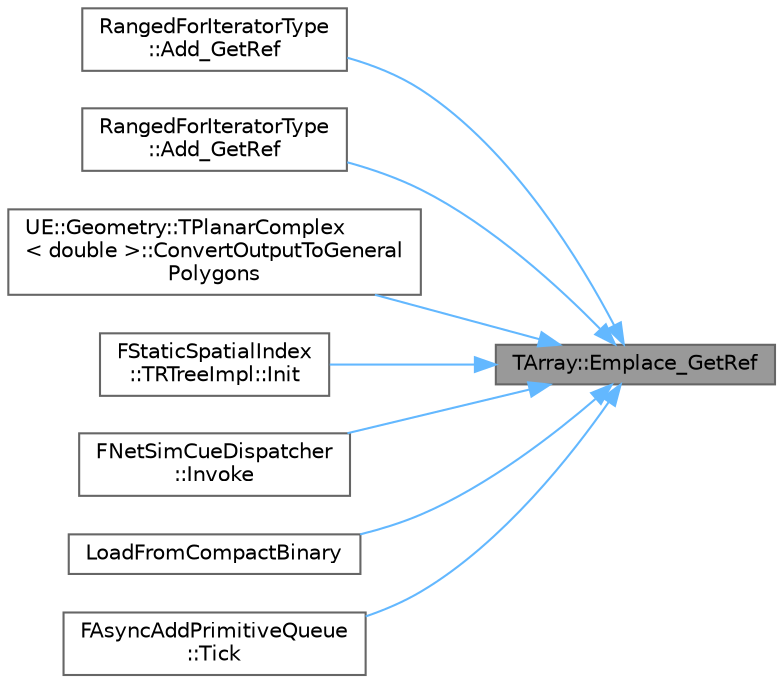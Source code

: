 digraph "TArray::Emplace_GetRef"
{
 // INTERACTIVE_SVG=YES
 // LATEX_PDF_SIZE
  bgcolor="transparent";
  edge [fontname=Helvetica,fontsize=10,labelfontname=Helvetica,labelfontsize=10];
  node [fontname=Helvetica,fontsize=10,shape=box,height=0.2,width=0.4];
  rankdir="RL";
  Node1 [id="Node000001",label="TArray::Emplace_GetRef",height=0.2,width=0.4,color="gray40", fillcolor="grey60", style="filled", fontcolor="black",tooltip="Constructs a new item at the end of the array, possibly reallocating the whole array to fit."];
  Node1 -> Node2 [id="edge1_Node000001_Node000002",dir="back",color="steelblue1",style="solid",tooltip=" "];
  Node2 [id="Node000002",label="RangedForIteratorType\l::Add_GetRef",height=0.2,width=0.4,color="grey40", fillcolor="white", style="filled",URL="$d4/d52/classTArray.html#acf36aaecc7bdfa03a16cb53086515bc1",tooltip=" "];
  Node1 -> Node3 [id="edge2_Node000001_Node000003",dir="back",color="steelblue1",style="solid",tooltip=" "];
  Node3 [id="Node000003",label="RangedForIteratorType\l::Add_GetRef",height=0.2,width=0.4,color="grey40", fillcolor="white", style="filled",URL="$d4/d52/classTArray.html#afe94024dc71e2359caa7ec0f9a210d08",tooltip=" "];
  Node1 -> Node4 [id="edge3_Node000001_Node000004",dir="back",color="steelblue1",style="solid",tooltip=" "];
  Node4 [id="Node000004",label="UE::Geometry::TPlanarComplex\l\< double \>::ConvertOutputToGeneral\lPolygons",height=0.2,width=0.4,color="grey40", fillcolor="white", style="filled",URL="$d4/d89/structUE_1_1Geometry_1_1TPlanarComplex.html#a419dabb885db197f98a14152ccabe101",tooltip=" "];
  Node1 -> Node5 [id="edge4_Node000001_Node000005",dir="back",color="steelblue1",style="solid",tooltip=" "];
  Node5 [id="Node000005",label="FStaticSpatialIndex\l::TRTreeImpl::Init",height=0.2,width=0.4,color="grey40", fillcolor="white", style="filled",URL="$df/d11/classFStaticSpatialIndex_1_1TRTreeImpl.html#ad0603a1d5e39f233bfdf1f707c77c7d7",tooltip=" "];
  Node1 -> Node6 [id="edge5_Node000001_Node000006",dir="back",color="steelblue1",style="solid",tooltip=" "];
  Node6 [id="Node000006",label="FNetSimCueDispatcher\l::Invoke",height=0.2,width=0.4,color="grey40", fillcolor="white", style="filled",URL="$df/d26/structFNetSimCueDispatcher.html#a78cd40e664e4ab9bbb0c4ccb6ab927c2",tooltip=" "];
  Node1 -> Node7 [id="edge6_Node000001_Node000007",dir="back",color="steelblue1",style="solid",tooltip=" "];
  Node7 [id="Node000007",label="LoadFromCompactBinary",height=0.2,width=0.4,color="grey40", fillcolor="white", style="filled",URL="$d5/da9/CompactBinarySerialization_8h.html#a796115c358319cf4665e5a60f4e240de",tooltip=" "];
  Node1 -> Node8 [id="edge7_Node000001_Node000008",dir="back",color="steelblue1",style="solid",tooltip=" "];
  Node8 [id="Node000008",label="FAsyncAddPrimitiveQueue\l::Tick",height=0.2,width=0.4,color="grey40", fillcolor="white", style="filled",URL="$d7/dd3/structFAsyncAddPrimitiveQueue.html#adabdaed83bec7306351c79c22091586b",tooltip=" "];
}

